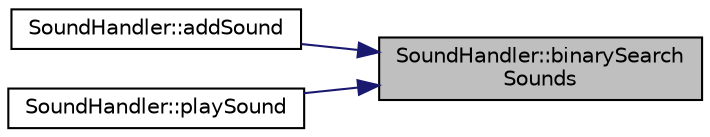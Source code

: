digraph "SoundHandler::binarySearchSounds"
{
 // INTERACTIVE_SVG=YES
 // LATEX_PDF_SIZE
  edge [fontname="Helvetica",fontsize="10",labelfontname="Helvetica",labelfontsize="10"];
  node [fontname="Helvetica",fontsize="10",shape=record];
  rankdir="RL";
  Node1 [label="SoundHandler::binarySearch\lSounds",height=0.2,width=0.4,color="black", fillcolor="grey75", style="filled", fontcolor="black",tooltip=" "];
  Node1 -> Node2 [dir="back",color="midnightblue",fontsize="10",style="solid",fontname="Helvetica"];
  Node2 [label="SoundHandler::addSound",height=0.2,width=0.4,color="black", fillcolor="white", style="filled",URL="$d1/d8c/class_sound_handler.html#a5a2b27a382ba32d8c773d198417a82c9",tooltip=" "];
  Node1 -> Node3 [dir="back",color="midnightblue",fontsize="10",style="solid",fontname="Helvetica"];
  Node3 [label="SoundHandler::playSound",height=0.2,width=0.4,color="black", fillcolor="white", style="filled",URL="$d1/d8c/class_sound_handler.html#aa5e890560c56af402db016b310f5a100",tooltip=" "];
}
